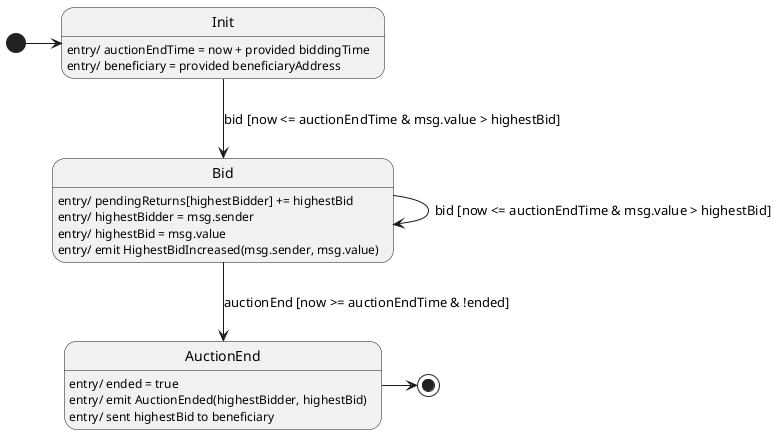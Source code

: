 @startuml SimpleOpenAuction
skinparam Monochrome true
skinparam Shadowing false
hide empty description

[*] -> Init
Init: entry/ auctionEndTime = now + provided biddingTime
Init: entry/ beneficiary = provided beneficiaryAddress
Init --> Bid: bid [now <= auctionEndTime & msg.value > highestBid]
Bid -> Bid: bid [now <= auctionEndTime & msg.value > highestBid]
Bid: entry/ pendingReturns[highestBidder] += highestBid
Bid: entry/ highestBidder = msg.sender
Bid: entry/ highestBid = msg.value
Bid: entry/ emit HighestBidIncreased(msg.sender, msg.value)
Bid --> AuctionEnd: auctionEnd [now >= auctionEndTime & !ended]
AuctionEnd: entry/ ended = true
AuctionEnd: entry/ emit AuctionEnded(highestBidder, highestBid)
AuctionEnd: entry/ sent highestBid to beneficiary
AuctionEnd -> [*]

@enduml
